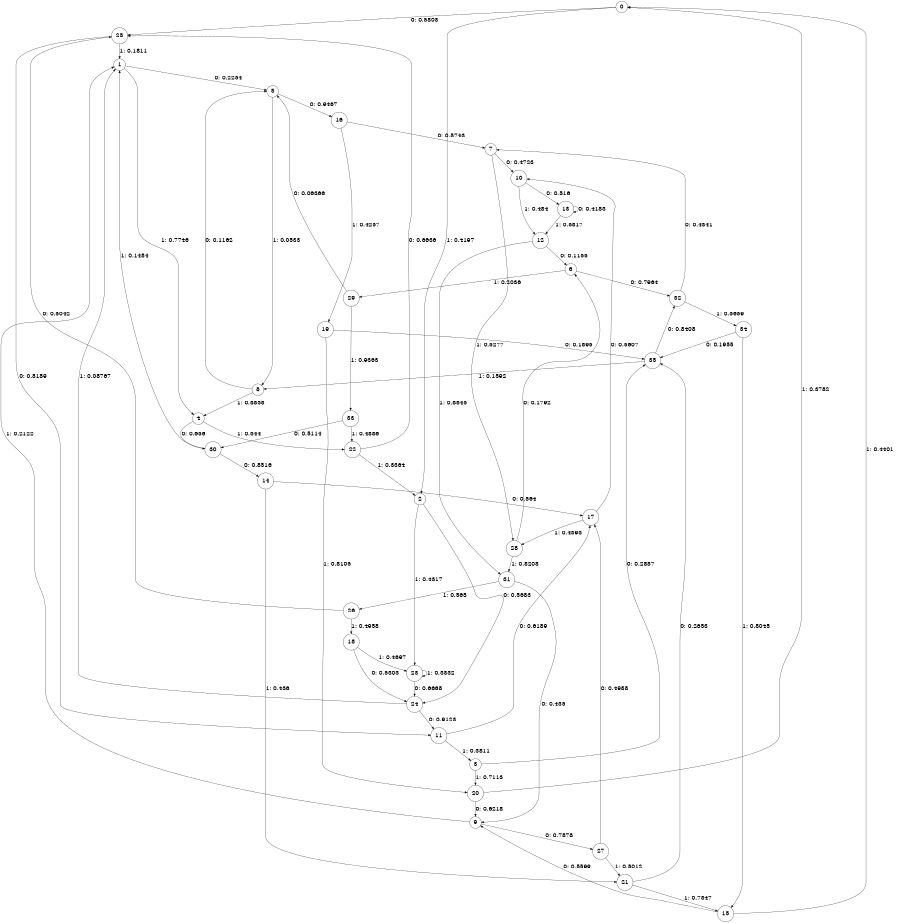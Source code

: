 digraph "ch11faceL7" {
size = "6,8.5";
ratio = "fill";
node [shape = circle];
node [fontsize = 24];
edge [fontsize = 24];
0 -> 25 [label = "0: 0.5803   "];
0 -> 2 [label = "1: 0.4197   "];
1 -> 5 [label = "0: 0.2254   "];
1 -> 4 [label = "1: 0.7746   "];
2 -> 24 [label = "0: 0.5683   "];
2 -> 23 [label = "1: 0.4317   "];
3 -> 35 [label = "0: 0.2887   "];
3 -> 20 [label = "1: 0.7113   "];
4 -> 30 [label = "0: 0.656    "];
4 -> 22 [label = "1: 0.344    "];
5 -> 16 [label = "0: 0.9467   "];
5 -> 8 [label = "1: 0.0533   "];
6 -> 32 [label = "0: 0.7964   "];
6 -> 29 [label = "1: 0.2036   "];
7 -> 10 [label = "0: 0.4723   "];
7 -> 28 [label = "1: 0.5277   "];
8 -> 5 [label = "0: 0.1162   "];
8 -> 4 [label = "1: 0.8838   "];
9 -> 27 [label = "0: 0.7878   "];
9 -> 1 [label = "1: 0.2122   "];
10 -> 13 [label = "0: 0.516    "];
10 -> 12 [label = "1: 0.484    "];
11 -> 17 [label = "0: 0.6189   "];
11 -> 3 [label = "1: 0.3811   "];
12 -> 6 [label = "0: 0.1155   "];
12 -> 31 [label = "1: 0.8845   "];
13 -> 13 [label = "0: 0.4183   "];
13 -> 12 [label = "1: 0.5817   "];
14 -> 17 [label = "0: 0.564    "];
14 -> 21 [label = "1: 0.436    "];
15 -> 9 [label = "0: 0.5599   "];
15 -> 0 [label = "1: 0.4401   "];
16 -> 7 [label = "0: 0.5743   "];
16 -> 19 [label = "1: 0.4257   "];
17 -> 10 [label = "0: 0.5607   "];
17 -> 28 [label = "1: 0.4393   "];
18 -> 24 [label = "0: 0.5303   "];
18 -> 23 [label = "1: 0.4697   "];
19 -> 35 [label = "0: 0.1895   "];
19 -> 20 [label = "1: 0.8105   "];
20 -> 9 [label = "0: 0.6218   "];
20 -> 0 [label = "1: 0.3782   "];
21 -> 35 [label = "0: 0.2653   "];
21 -> 15 [label = "1: 0.7347   "];
22 -> 25 [label = "0: 0.6636   "];
22 -> 2 [label = "1: 0.3364   "];
23 -> 24 [label = "0: 0.6668   "];
23 -> 23 [label = "1: 0.3332   "];
24 -> 11 [label = "0: 0.9123   "];
24 -> 1 [label = "1: 0.08767  "];
25 -> 11 [label = "0: 0.8189   "];
25 -> 1 [label = "1: 0.1811   "];
26 -> 25 [label = "0: 0.5042   "];
26 -> 18 [label = "1: 0.4958   "];
27 -> 17 [label = "0: 0.4988   "];
27 -> 21 [label = "1: 0.5012   "];
28 -> 6 [label = "0: 0.1792   "];
28 -> 31 [label = "1: 0.8208   "];
29 -> 5 [label = "0: 0.06366  "];
29 -> 33 [label = "1: 0.9363   "];
30 -> 14 [label = "0: 0.8516   "];
30 -> 1 [label = "1: 0.1484   "];
31 -> 9 [label = "0: 0.435    "];
31 -> 26 [label = "1: 0.565    "];
32 -> 7 [label = "0: 0.4341   "];
32 -> 34 [label = "1: 0.5659   "];
33 -> 30 [label = "0: 0.5114   "];
33 -> 22 [label = "1: 0.4886   "];
34 -> 35 [label = "0: 0.1955   "];
34 -> 15 [label = "1: 0.8045   "];
35 -> 32 [label = "0: 0.8408   "];
35 -> 8 [label = "1: 0.1592   "];
}